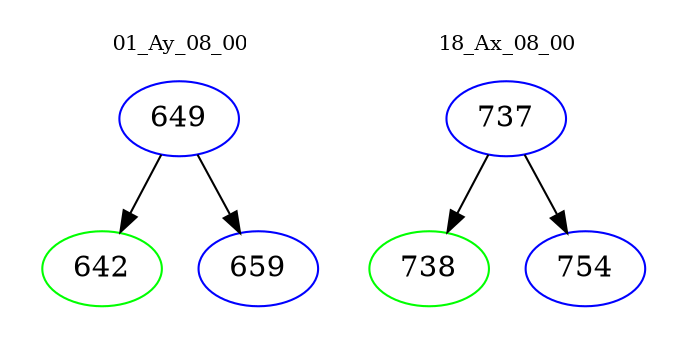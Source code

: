 digraph{
subgraph cluster_0 {
color = white
label = "01_Ay_08_00";
fontsize=10;
T0_649 [label="649", color="blue"]
T0_649 -> T0_642 [color="black"]
T0_642 [label="642", color="green"]
T0_649 -> T0_659 [color="black"]
T0_659 [label="659", color="blue"]
}
subgraph cluster_1 {
color = white
label = "18_Ax_08_00";
fontsize=10;
T1_737 [label="737", color="blue"]
T1_737 -> T1_738 [color="black"]
T1_738 [label="738", color="green"]
T1_737 -> T1_754 [color="black"]
T1_754 [label="754", color="blue"]
}
}
